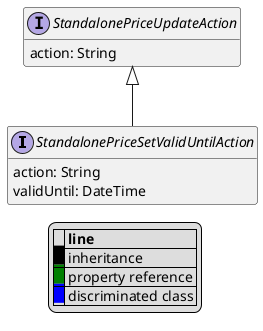@startuml

hide empty fields
hide empty methods
legend
|= |= line |
|<back:black>   </back>| inheritance |
|<back:green>   </back>| property reference |
|<back:blue>   </back>| discriminated class |
endlegend
interface StandalonePriceSetValidUntilAction [[StandalonePriceSetValidUntilAction.svg]] extends StandalonePriceUpdateAction {
    action: String
    validUntil: DateTime
}
interface StandalonePriceUpdateAction [[StandalonePriceUpdateAction.svg]]  {
    action: String
}





@enduml
